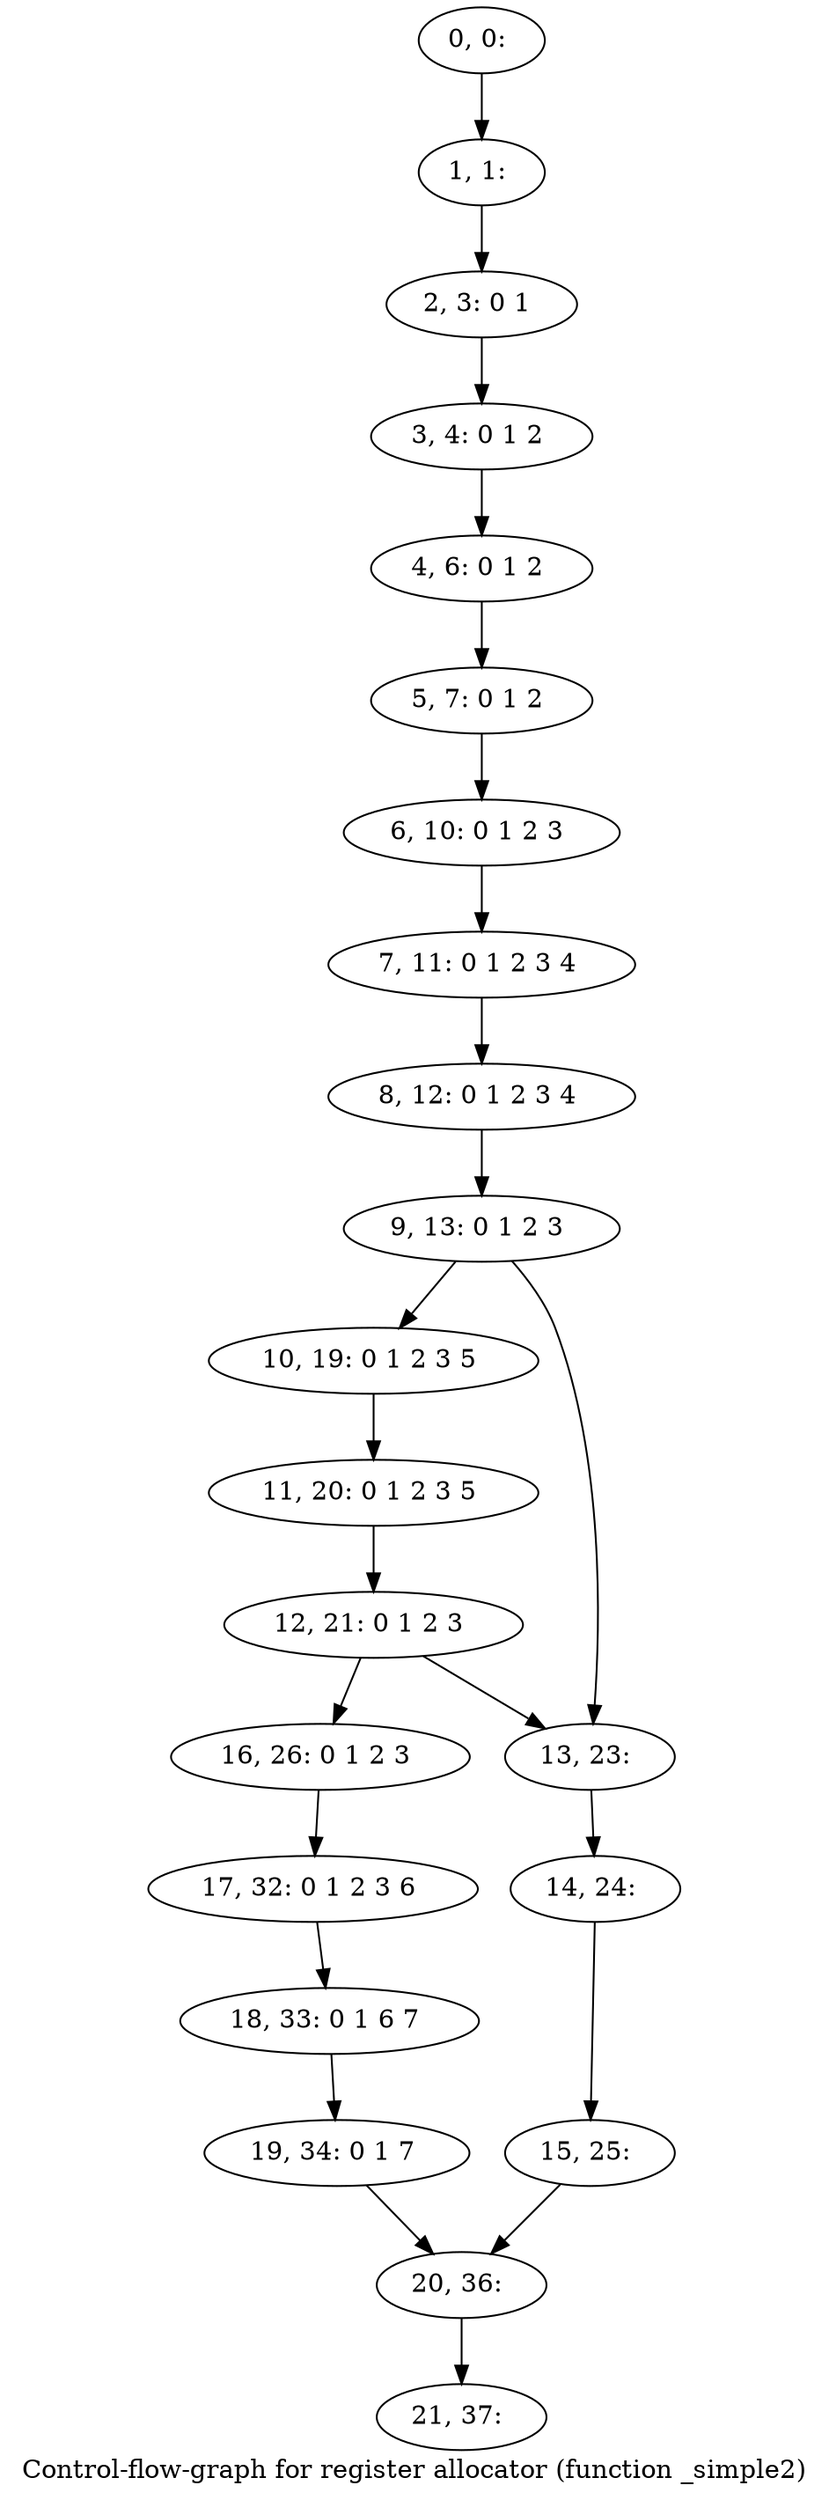 digraph G {
graph [label="Control-flow-graph for register allocator (function _simple2)"]
0[label="0, 0: "];
1[label="1, 1: "];
2[label="2, 3: 0 1 "];
3[label="3, 4: 0 1 2 "];
4[label="4, 6: 0 1 2 "];
5[label="5, 7: 0 1 2 "];
6[label="6, 10: 0 1 2 3 "];
7[label="7, 11: 0 1 2 3 4 "];
8[label="8, 12: 0 1 2 3 4 "];
9[label="9, 13: 0 1 2 3 "];
10[label="10, 19: 0 1 2 3 5 "];
11[label="11, 20: 0 1 2 3 5 "];
12[label="12, 21: 0 1 2 3 "];
13[label="13, 23: "];
14[label="14, 24: "];
15[label="15, 25: "];
16[label="16, 26: 0 1 2 3 "];
17[label="17, 32: 0 1 2 3 6 "];
18[label="18, 33: 0 1 6 7 "];
19[label="19, 34: 0 1 7 "];
20[label="20, 36: "];
21[label="21, 37: "];
0->1 ;
1->2 ;
2->3 ;
3->4 ;
4->5 ;
5->6 ;
6->7 ;
7->8 ;
8->9 ;
9->10 ;
9->13 ;
10->11 ;
11->12 ;
12->13 ;
12->16 ;
13->14 ;
14->15 ;
15->20 ;
16->17 ;
17->18 ;
18->19 ;
19->20 ;
20->21 ;
}
